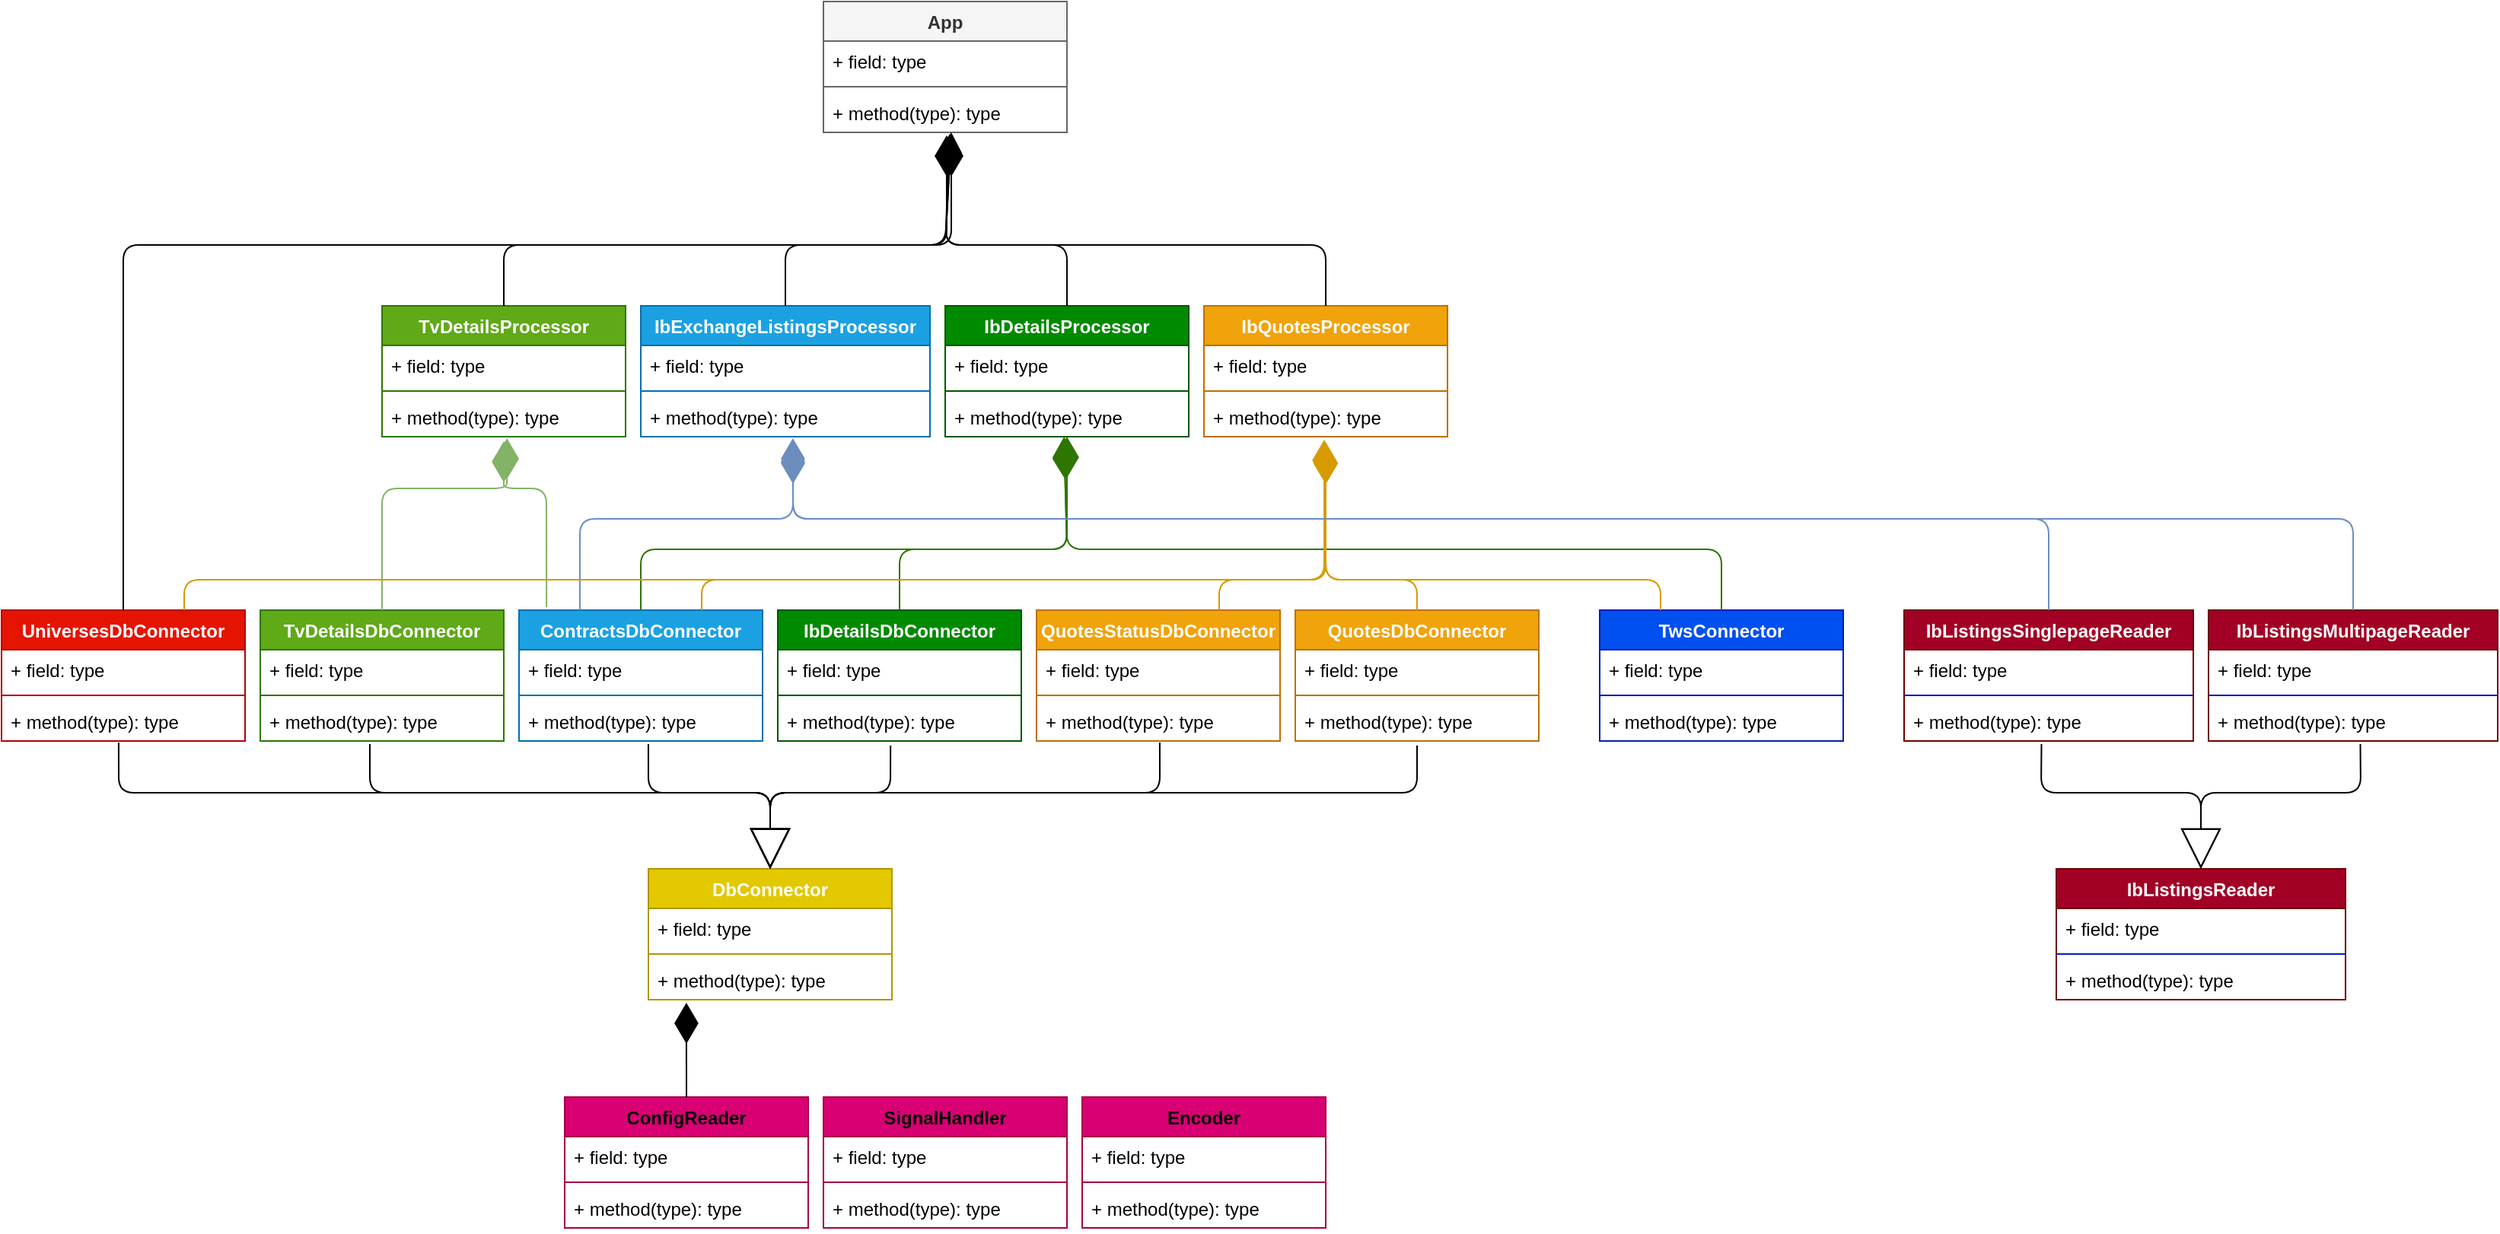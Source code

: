 <mxfile>
    <diagram id="BB7kNoiKcSq8dGjltxOb" name="Page-1">
        <mxGraphModel dx="1862" dy="1300" grid="1" gridSize="10" guides="1" tooltips="1" connect="1" arrows="1" fold="1" page="0" pageScale="1" pageWidth="827" pageHeight="1169" math="0" shadow="0">
            <root>
                <mxCell id="0"/>
                <mxCell id="1" parent="0"/>
                <mxCell id="tXkQvJT0EXjuDdd7rRlD-30" value="QuotesDbConnector" style="swimlane;fontStyle=1;align=center;verticalAlign=top;childLayout=stackLayout;horizontal=1;startSize=26;horizontalStack=0;resizeParent=1;resizeParentMax=0;resizeLast=0;collapsible=1;marginBottom=0;fillColor=#f0a30a;strokeColor=#BD7000;fontColor=#ffffff;" parent="1" vertex="1">
                    <mxGeometry x="800" y="360" width="160" height="86" as="geometry"/>
                </mxCell>
                <mxCell id="tXkQvJT0EXjuDdd7rRlD-31" value="+ field: type" style="text;strokeColor=none;fillColor=none;align=left;verticalAlign=top;spacingLeft=4;spacingRight=4;overflow=hidden;rotatable=0;points=[[0,0.5],[1,0.5]];portConstraint=eastwest;" parent="tXkQvJT0EXjuDdd7rRlD-30" vertex="1">
                    <mxGeometry y="26" width="160" height="26" as="geometry"/>
                </mxCell>
                <mxCell id="tXkQvJT0EXjuDdd7rRlD-32" value="" style="line;strokeWidth=1;fillColor=#f0a30a;align=left;verticalAlign=middle;spacingTop=-1;spacingLeft=3;spacingRight=3;rotatable=0;labelPosition=right;points=[];portConstraint=eastwest;strokeColor=#BD7000;fontColor=#ffffff;" parent="tXkQvJT0EXjuDdd7rRlD-30" vertex="1">
                    <mxGeometry y="52" width="160" height="8" as="geometry"/>
                </mxCell>
                <mxCell id="tXkQvJT0EXjuDdd7rRlD-33" value="+ method(type): type" style="text;strokeColor=none;fillColor=none;align=left;verticalAlign=top;spacingLeft=4;spacingRight=4;overflow=hidden;rotatable=0;points=[[0,0.5],[1,0.5]];portConstraint=eastwest;" parent="tXkQvJT0EXjuDdd7rRlD-30" vertex="1">
                    <mxGeometry y="60" width="160" height="26" as="geometry"/>
                </mxCell>
                <mxCell id="tXkQvJT0EXjuDdd7rRlD-46" value="UniversesDbConnector" style="swimlane;fontStyle=1;align=center;verticalAlign=top;childLayout=stackLayout;horizontal=1;startSize=26;horizontalStack=0;resizeParent=1;resizeParentMax=0;resizeLast=0;collapsible=1;marginBottom=0;fillColor=#e51400;strokeColor=#B20000;fontColor=#ffffff;" parent="1" vertex="1">
                    <mxGeometry x="-50" y="360" width="160" height="86" as="geometry"/>
                </mxCell>
                <mxCell id="tXkQvJT0EXjuDdd7rRlD-47" value="+ field: type" style="text;strokeColor=none;fillColor=none;align=left;verticalAlign=top;spacingLeft=4;spacingRight=4;overflow=hidden;rotatable=0;points=[[0,0.5],[1,0.5]];portConstraint=eastwest;" parent="tXkQvJT0EXjuDdd7rRlD-46" vertex="1">
                    <mxGeometry y="26" width="160" height="26" as="geometry"/>
                </mxCell>
                <mxCell id="tXkQvJT0EXjuDdd7rRlD-48" value="" style="line;strokeWidth=1;fillColor=#e51400;align=left;verticalAlign=middle;spacingTop=-1;spacingLeft=3;spacingRight=3;rotatable=0;labelPosition=right;points=[];portConstraint=eastwest;strokeColor=#B20000;fontColor=#ffffff;" parent="tXkQvJT0EXjuDdd7rRlD-46" vertex="1">
                    <mxGeometry y="52" width="160" height="8" as="geometry"/>
                </mxCell>
                <mxCell id="tXkQvJT0EXjuDdd7rRlD-49" value="+ method(type): type" style="text;strokeColor=none;fillColor=none;align=left;verticalAlign=top;spacingLeft=4;spacingRight=4;overflow=hidden;rotatable=0;points=[[0,0.5],[1,0.5]];portConstraint=eastwest;" parent="tXkQvJT0EXjuDdd7rRlD-46" vertex="1">
                    <mxGeometry y="60" width="160" height="26" as="geometry"/>
                </mxCell>
                <mxCell id="tXkQvJT0EXjuDdd7rRlD-6" value="ContractsDbConnector" style="swimlane;fontStyle=1;align=center;verticalAlign=top;childLayout=stackLayout;horizontal=1;startSize=26;horizontalStack=0;resizeParent=1;resizeParentMax=0;resizeLast=0;collapsible=1;marginBottom=0;fillColor=#1ba1e2;strokeColor=#006EAF;fontColor=#ffffff;" parent="1" vertex="1">
                    <mxGeometry x="290" y="360" width="160" height="86" as="geometry"/>
                </mxCell>
                <mxCell id="tXkQvJT0EXjuDdd7rRlD-7" value="+ field: type" style="text;strokeColor=none;fillColor=none;align=left;verticalAlign=top;spacingLeft=4;spacingRight=4;overflow=hidden;rotatable=0;points=[[0,0.5],[1,0.5]];portConstraint=eastwest;" parent="tXkQvJT0EXjuDdd7rRlD-6" vertex="1">
                    <mxGeometry y="26" width="160" height="26" as="geometry"/>
                </mxCell>
                <mxCell id="tXkQvJT0EXjuDdd7rRlD-8" value="" style="line;strokeWidth=1;fillColor=#1ba1e2;align=left;verticalAlign=middle;spacingTop=-1;spacingLeft=3;spacingRight=3;rotatable=0;labelPosition=right;points=[];portConstraint=eastwest;strokeColor=#006EAF;fontColor=#ffffff;" parent="tXkQvJT0EXjuDdd7rRlD-6" vertex="1">
                    <mxGeometry y="52" width="160" height="8" as="geometry"/>
                </mxCell>
                <mxCell id="tXkQvJT0EXjuDdd7rRlD-9" value="+ method(type): type" style="text;strokeColor=none;fillColor=none;align=left;verticalAlign=top;spacingLeft=4;spacingRight=4;overflow=hidden;rotatable=0;points=[[0,0.5],[1,0.5]];portConstraint=eastwest;" parent="tXkQvJT0EXjuDdd7rRlD-6" vertex="1">
                    <mxGeometry y="60" width="160" height="26" as="geometry"/>
                </mxCell>
                <mxCell id="dvXFMsRxFEqViJQwBgYw-1" value="IbExchangeListingsProcessor" style="swimlane;fontStyle=1;align=center;verticalAlign=top;childLayout=stackLayout;horizontal=1;startSize=26;horizontalStack=0;resizeParent=1;resizeParentMax=0;resizeLast=0;collapsible=1;marginBottom=0;fillColor=#1ba1e2;strokeColor=#006EAF;fontColor=#ffffff;" parent="1" vertex="1">
                    <mxGeometry x="370" y="160" width="190" height="86" as="geometry"/>
                </mxCell>
                <mxCell id="dvXFMsRxFEqViJQwBgYw-2" value="+ field: type" style="text;strokeColor=none;fillColor=none;align=left;verticalAlign=top;spacingLeft=4;spacingRight=4;overflow=hidden;rotatable=0;points=[[0,0.5],[1,0.5]];portConstraint=eastwest;" parent="dvXFMsRxFEqViJQwBgYw-1" vertex="1">
                    <mxGeometry y="26" width="190" height="26" as="geometry"/>
                </mxCell>
                <mxCell id="dvXFMsRxFEqViJQwBgYw-3" value="" style="line;strokeWidth=1;fillColor=#1ba1e2;align=left;verticalAlign=middle;spacingTop=-1;spacingLeft=3;spacingRight=3;rotatable=0;labelPosition=right;points=[];portConstraint=eastwest;strokeColor=#006EAF;fontColor=#ffffff;" parent="dvXFMsRxFEqViJQwBgYw-1" vertex="1">
                    <mxGeometry y="52" width="190" height="8" as="geometry"/>
                </mxCell>
                <mxCell id="dvXFMsRxFEqViJQwBgYw-4" value="+ method(type): type" style="text;strokeColor=none;fillColor=none;align=left;verticalAlign=top;spacingLeft=4;spacingRight=4;overflow=hidden;rotatable=0;points=[[0,0.5],[1,0.5]];portConstraint=eastwest;" parent="dvXFMsRxFEqViJQwBgYw-1" vertex="1">
                    <mxGeometry y="60" width="190" height="26" as="geometry"/>
                </mxCell>
                <mxCell id="tXkQvJT0EXjuDdd7rRlD-42" value="QuotesStatusDbConnector" style="swimlane;fontStyle=1;align=center;verticalAlign=top;childLayout=stackLayout;horizontal=1;startSize=26;horizontalStack=0;resizeParent=1;resizeParentMax=0;resizeLast=0;collapsible=1;marginBottom=0;fillColor=#f0a30a;strokeColor=#BD7000;fontColor=#ffffff;" parent="1" vertex="1">
                    <mxGeometry x="630" y="360" width="160" height="86" as="geometry"/>
                </mxCell>
                <mxCell id="tXkQvJT0EXjuDdd7rRlD-43" value="+ field: type" style="text;strokeColor=none;fillColor=none;align=left;verticalAlign=top;spacingLeft=4;spacingRight=4;overflow=hidden;rotatable=0;points=[[0,0.5],[1,0.5]];portConstraint=eastwest;" parent="tXkQvJT0EXjuDdd7rRlD-42" vertex="1">
                    <mxGeometry y="26" width="160" height="26" as="geometry"/>
                </mxCell>
                <mxCell id="tXkQvJT0EXjuDdd7rRlD-44" value="" style="line;strokeWidth=1;fillColor=#f0a30a;align=left;verticalAlign=middle;spacingTop=-1;spacingLeft=3;spacingRight=3;rotatable=0;labelPosition=right;points=[];portConstraint=eastwest;strokeColor=#BD7000;fontColor=#ffffff;" parent="tXkQvJT0EXjuDdd7rRlD-42" vertex="1">
                    <mxGeometry y="52" width="160" height="8" as="geometry"/>
                </mxCell>
                <mxCell id="tXkQvJT0EXjuDdd7rRlD-45" value="+ method(type): type" style="text;strokeColor=none;fillColor=none;align=left;verticalAlign=top;spacingLeft=4;spacingRight=4;overflow=hidden;rotatable=0;points=[[0,0.5],[1,0.5]];portConstraint=eastwest;" parent="tXkQvJT0EXjuDdd7rRlD-42" vertex="1">
                    <mxGeometry y="60" width="160" height="26" as="geometry"/>
                </mxCell>
                <mxCell id="tXkQvJT0EXjuDdd7rRlD-38" value="TvDetailsDbConnector" style="swimlane;fontStyle=1;align=center;verticalAlign=top;childLayout=stackLayout;horizontal=1;startSize=26;horizontalStack=0;resizeParent=1;resizeParentMax=0;resizeLast=0;collapsible=1;marginBottom=0;fillColor=#60a917;strokeColor=#2D7600;fontColor=#ffffff;" parent="1" vertex="1">
                    <mxGeometry x="120" y="360" width="160" height="86" as="geometry"/>
                </mxCell>
                <mxCell id="tXkQvJT0EXjuDdd7rRlD-39" value="+ field: type" style="text;strokeColor=none;fillColor=none;align=left;verticalAlign=top;spacingLeft=4;spacingRight=4;overflow=hidden;rotatable=0;points=[[0,0.5],[1,0.5]];portConstraint=eastwest;" parent="tXkQvJT0EXjuDdd7rRlD-38" vertex="1">
                    <mxGeometry y="26" width="160" height="26" as="geometry"/>
                </mxCell>
                <mxCell id="tXkQvJT0EXjuDdd7rRlD-40" value="" style="line;strokeWidth=1;fillColor=#60a917;align=left;verticalAlign=middle;spacingTop=-1;spacingLeft=3;spacingRight=3;rotatable=0;labelPosition=right;points=[];portConstraint=eastwest;strokeColor=#2D7600;fontColor=#ffffff;" parent="tXkQvJT0EXjuDdd7rRlD-38" vertex="1">
                    <mxGeometry y="52" width="160" height="8" as="geometry"/>
                </mxCell>
                <mxCell id="tXkQvJT0EXjuDdd7rRlD-41" value="+ method(type): type" style="text;strokeColor=none;fillColor=none;align=left;verticalAlign=top;spacingLeft=4;spacingRight=4;overflow=hidden;rotatable=0;points=[[0,0.5],[1,0.5]];portConstraint=eastwest;" parent="tXkQvJT0EXjuDdd7rRlD-38" vertex="1">
                    <mxGeometry y="60" width="160" height="26" as="geometry"/>
                </mxCell>
                <mxCell id="dvXFMsRxFEqViJQwBgYw-9" value="TvDetailsProcessor" style="swimlane;fontStyle=1;align=center;verticalAlign=top;childLayout=stackLayout;horizontal=1;startSize=26;horizontalStack=0;resizeParent=1;resizeParentMax=0;resizeLast=0;collapsible=1;marginBottom=0;fillColor=#60a917;strokeColor=#2D7600;fontColor=#ffffff;" parent="1" vertex="1">
                    <mxGeometry x="200" y="160" width="160" height="86" as="geometry"/>
                </mxCell>
                <mxCell id="dvXFMsRxFEqViJQwBgYw-10" value="+ field: type" style="text;strokeColor=none;fillColor=none;align=left;verticalAlign=top;spacingLeft=4;spacingRight=4;overflow=hidden;rotatable=0;points=[[0,0.5],[1,0.5]];portConstraint=eastwest;" parent="dvXFMsRxFEqViJQwBgYw-9" vertex="1">
                    <mxGeometry y="26" width="160" height="26" as="geometry"/>
                </mxCell>
                <mxCell id="dvXFMsRxFEqViJQwBgYw-11" value="" style="line;strokeWidth=1;fillColor=#60a917;align=left;verticalAlign=middle;spacingTop=-1;spacingLeft=3;spacingRight=3;rotatable=0;labelPosition=right;points=[];portConstraint=eastwest;strokeColor=#2D7600;fontColor=#ffffff;" parent="dvXFMsRxFEqViJQwBgYw-9" vertex="1">
                    <mxGeometry y="52" width="160" height="8" as="geometry"/>
                </mxCell>
                <mxCell id="dvXFMsRxFEqViJQwBgYw-12" value="+ method(type): type" style="text;strokeColor=none;fillColor=none;align=left;verticalAlign=top;spacingLeft=4;spacingRight=4;overflow=hidden;rotatable=0;points=[[0,0.5],[1,0.5]];portConstraint=eastwest;" parent="dvXFMsRxFEqViJQwBgYw-9" vertex="1">
                    <mxGeometry y="60" width="160" height="26" as="geometry"/>
                </mxCell>
                <mxCell id="tXkQvJT0EXjuDdd7rRlD-18" value="TwsConnector" style="swimlane;fontStyle=1;align=center;verticalAlign=top;childLayout=stackLayout;horizontal=1;startSize=26;horizontalStack=0;resizeParent=1;resizeParentMax=0;resizeLast=0;collapsible=1;marginBottom=0;fillColor=#0050ef;strokeColor=#001DBC;fontColor=#ffffff;" parent="1" vertex="1">
                    <mxGeometry x="1000" y="360" width="160" height="86" as="geometry"/>
                </mxCell>
                <mxCell id="tXkQvJT0EXjuDdd7rRlD-19" value="+ field: type" style="text;align=left;verticalAlign=top;spacingLeft=4;spacingRight=4;overflow=hidden;rotatable=0;points=[[0,0.5],[1,0.5]];portConstraint=eastwest;" parent="tXkQvJT0EXjuDdd7rRlD-18" vertex="1">
                    <mxGeometry y="26" width="160" height="26" as="geometry"/>
                </mxCell>
                <mxCell id="tXkQvJT0EXjuDdd7rRlD-20" value="" style="line;strokeWidth=1;fillColor=#0050ef;align=left;verticalAlign=middle;spacingTop=-1;spacingLeft=3;spacingRight=3;rotatable=0;labelPosition=right;points=[];portConstraint=eastwest;strokeColor=#001DBC;fontColor=#ffffff;" parent="tXkQvJT0EXjuDdd7rRlD-18" vertex="1">
                    <mxGeometry y="52" width="160" height="8" as="geometry"/>
                </mxCell>
                <mxCell id="tXkQvJT0EXjuDdd7rRlD-21" value="+ method(type): type" style="text;align=left;verticalAlign=top;spacingLeft=4;spacingRight=4;overflow=hidden;rotatable=0;points=[[0,0.5],[1,0.5]];portConstraint=eastwest;" parent="tXkQvJT0EXjuDdd7rRlD-18" vertex="1">
                    <mxGeometry y="60" width="160" height="26" as="geometry"/>
                </mxCell>
                <mxCell id="tXkQvJT0EXjuDdd7rRlD-26" value="App" style="swimlane;fontStyle=1;align=center;verticalAlign=top;childLayout=stackLayout;horizontal=1;startSize=26;horizontalStack=0;resizeParent=1;resizeParentMax=0;resizeLast=0;collapsible=1;marginBottom=0;fillColor=#f5f5f5;strokeColor=#666666;fontColor=#333333;" parent="1" vertex="1">
                    <mxGeometry x="490" y="-40" width="160" height="86" as="geometry">
                        <mxRectangle x="540" y="200" width="70" height="26" as="alternateBounds"/>
                    </mxGeometry>
                </mxCell>
                <mxCell id="tXkQvJT0EXjuDdd7rRlD-27" value="+ field: type" style="text;strokeColor=none;fillColor=none;align=left;verticalAlign=top;spacingLeft=4;spacingRight=4;overflow=hidden;rotatable=0;points=[[0,0.5],[1,0.5]];portConstraint=eastwest;" parent="tXkQvJT0EXjuDdd7rRlD-26" vertex="1">
                    <mxGeometry y="26" width="160" height="26" as="geometry"/>
                </mxCell>
                <mxCell id="tXkQvJT0EXjuDdd7rRlD-28" value="" style="line;strokeWidth=1;fillColor=#f5f5f5;align=left;verticalAlign=middle;spacingTop=-1;spacingLeft=3;spacingRight=3;rotatable=0;labelPosition=right;points=[];portConstraint=eastwest;strokeColor=#666666;fontColor=#333333;" parent="tXkQvJT0EXjuDdd7rRlD-26" vertex="1">
                    <mxGeometry y="52" width="160" height="8" as="geometry"/>
                </mxCell>
                <mxCell id="tXkQvJT0EXjuDdd7rRlD-29" value="+ method(type): type" style="text;strokeColor=none;fillColor=none;align=left;verticalAlign=top;spacingLeft=4;spacingRight=4;overflow=hidden;rotatable=0;points=[[0,0.5],[1,0.5]];portConstraint=eastwest;" parent="tXkQvJT0EXjuDdd7rRlD-26" vertex="1">
                    <mxGeometry y="60" width="160" height="26" as="geometry"/>
                </mxCell>
                <mxCell id="tXkQvJT0EXjuDdd7rRlD-50" value="Encoder" style="swimlane;fontStyle=1;align=center;verticalAlign=top;childLayout=stackLayout;horizontal=1;startSize=26;horizontalStack=0;resizeParent=1;resizeParentMax=0;resizeLast=0;collapsible=1;marginBottom=0;fillColor=#d80073;strokeColor=#A50040;" parent="1" vertex="1">
                    <mxGeometry x="660" y="680" width="160" height="86" as="geometry"/>
                </mxCell>
                <mxCell id="tXkQvJT0EXjuDdd7rRlD-51" value="+ field: type" style="text;strokeColor=none;fillColor=none;align=left;verticalAlign=top;spacingLeft=4;spacingRight=4;overflow=hidden;rotatable=0;points=[[0,0.5],[1,0.5]];portConstraint=eastwest;" parent="tXkQvJT0EXjuDdd7rRlD-50" vertex="1">
                    <mxGeometry y="26" width="160" height="26" as="geometry"/>
                </mxCell>
                <mxCell id="tXkQvJT0EXjuDdd7rRlD-52" value="" style="line;strokeWidth=1;fillColor=#d80073;align=left;verticalAlign=middle;spacingTop=-1;spacingLeft=3;spacingRight=3;rotatable=0;labelPosition=right;points=[];portConstraint=eastwest;strokeColor=#A50040;fontColor=#ffffff;" parent="tXkQvJT0EXjuDdd7rRlD-50" vertex="1">
                    <mxGeometry y="52" width="160" height="8" as="geometry"/>
                </mxCell>
                <mxCell id="tXkQvJT0EXjuDdd7rRlD-53" value="+ method(type): type" style="text;strokeColor=none;fillColor=none;align=left;verticalAlign=top;spacingLeft=4;spacingRight=4;overflow=hidden;rotatable=0;points=[[0,0.5],[1,0.5]];portConstraint=eastwest;" parent="tXkQvJT0EXjuDdd7rRlD-50" vertex="1">
                    <mxGeometry y="60" width="160" height="26" as="geometry"/>
                </mxCell>
                <mxCell id="nYNx1KZJ6v9hgj5CtUnZ-1" value="IbDetailsDbConnector" style="swimlane;fontStyle=1;align=center;verticalAlign=top;childLayout=stackLayout;horizontal=1;startSize=26;horizontalStack=0;resizeParent=1;resizeParentMax=0;resizeLast=0;collapsible=1;marginBottom=0;fillColor=#008a00;strokeColor=#005700;fontColor=#ffffff;" parent="1" vertex="1">
                    <mxGeometry x="460" y="360" width="160" height="86" as="geometry"/>
                </mxCell>
                <mxCell id="nYNx1KZJ6v9hgj5CtUnZ-2" value="+ field: type" style="text;strokeColor=none;fillColor=none;align=left;verticalAlign=top;spacingLeft=4;spacingRight=4;overflow=hidden;rotatable=0;points=[[0,0.5],[1,0.5]];portConstraint=eastwest;" parent="nYNx1KZJ6v9hgj5CtUnZ-1" vertex="1">
                    <mxGeometry y="26" width="160" height="26" as="geometry"/>
                </mxCell>
                <mxCell id="nYNx1KZJ6v9hgj5CtUnZ-3" value="" style="line;strokeWidth=1;fillColor=#008a00;align=left;verticalAlign=middle;spacingTop=-1;spacingLeft=3;spacingRight=3;rotatable=0;labelPosition=right;points=[];portConstraint=eastwest;strokeColor=#005700;fontColor=#ffffff;" parent="nYNx1KZJ6v9hgj5CtUnZ-1" vertex="1">
                    <mxGeometry y="52" width="160" height="8" as="geometry"/>
                </mxCell>
                <mxCell id="nYNx1KZJ6v9hgj5CtUnZ-4" value="+ method(type): type" style="text;strokeColor=none;fillColor=none;align=left;verticalAlign=top;spacingLeft=4;spacingRight=4;overflow=hidden;rotatable=0;points=[[0,0.5],[1,0.5]];portConstraint=eastwest;" parent="nYNx1KZJ6v9hgj5CtUnZ-1" vertex="1">
                    <mxGeometry y="60" width="160" height="26" as="geometry"/>
                </mxCell>
                <mxCell id="tXkQvJT0EXjuDdd7rRlD-10" value="DbConnector" style="swimlane;fontStyle=1;align=center;verticalAlign=top;childLayout=stackLayout;horizontal=1;startSize=26;horizontalStack=0;resizeParent=1;resizeParentMax=0;resizeLast=0;collapsible=1;marginBottom=0;fillColor=#e3c800;strokeColor=#B09500;fontColor=#ffffff;" parent="1" vertex="1">
                    <mxGeometry x="375" y="530" width="160" height="86" as="geometry"/>
                </mxCell>
                <mxCell id="tXkQvJT0EXjuDdd7rRlD-11" value="+ field: type" style="text;strokeColor=none;fillColor=none;align=left;verticalAlign=top;spacingLeft=4;spacingRight=4;overflow=hidden;rotatable=0;points=[[0,0.5],[1,0.5]];portConstraint=eastwest;" parent="tXkQvJT0EXjuDdd7rRlD-10" vertex="1">
                    <mxGeometry y="26" width="160" height="26" as="geometry"/>
                </mxCell>
                <mxCell id="tXkQvJT0EXjuDdd7rRlD-12" value="" style="line;strokeWidth=1;fillColor=#e3c800;align=left;verticalAlign=middle;spacingTop=-1;spacingLeft=3;spacingRight=3;rotatable=0;labelPosition=right;points=[];portConstraint=eastwest;strokeColor=#B09500;fontColor=#ffffff;" parent="tXkQvJT0EXjuDdd7rRlD-10" vertex="1">
                    <mxGeometry y="52" width="160" height="8" as="geometry"/>
                </mxCell>
                <mxCell id="tXkQvJT0EXjuDdd7rRlD-13" value="+ method(type): type" style="text;strokeColor=none;fillColor=none;align=left;verticalAlign=top;spacingLeft=4;spacingRight=4;overflow=hidden;rotatable=0;points=[[0,0.5],[1,0.5]];portConstraint=eastwest;" parent="tXkQvJT0EXjuDdd7rRlD-10" vertex="1">
                    <mxGeometry y="60" width="160" height="26" as="geometry"/>
                </mxCell>
                <mxCell id="2" value="IbDetailsProcessor" style="swimlane;fontStyle=1;align=center;verticalAlign=top;childLayout=stackLayout;horizontal=1;startSize=26;horizontalStack=0;resizeParent=1;resizeParentMax=0;resizeLast=0;collapsible=1;marginBottom=0;fillColor=#008a00;strokeColor=#005700;fontColor=#ffffff;" parent="1" vertex="1">
                    <mxGeometry x="570" y="160" width="160" height="86" as="geometry"/>
                </mxCell>
                <mxCell id="3" value="+ field: type" style="text;strokeColor=none;fillColor=none;align=left;verticalAlign=top;spacingLeft=4;spacingRight=4;overflow=hidden;rotatable=0;points=[[0,0.5],[1,0.5]];portConstraint=eastwest;" parent="2" vertex="1">
                    <mxGeometry y="26" width="160" height="26" as="geometry"/>
                </mxCell>
                <mxCell id="4" value="" style="line;strokeWidth=1;fillColor=#008a00;align=left;verticalAlign=middle;spacingTop=-1;spacingLeft=3;spacingRight=3;rotatable=0;labelPosition=right;points=[];portConstraint=eastwest;strokeColor=#005700;fontColor=#ffffff;" parent="2" vertex="1">
                    <mxGeometry y="52" width="160" height="8" as="geometry"/>
                </mxCell>
                <mxCell id="5" value="+ method(type): type" style="text;strokeColor=none;fillColor=none;align=left;verticalAlign=top;spacingLeft=4;spacingRight=4;overflow=hidden;rotatable=0;points=[[0,0.5],[1,0.5]];portConstraint=eastwest;" parent="2" vertex="1">
                    <mxGeometry y="60" width="160" height="26" as="geometry"/>
                </mxCell>
                <mxCell id="6" value="SignalHandler" style="swimlane;fontStyle=1;align=center;verticalAlign=top;childLayout=stackLayout;horizontal=1;startSize=26;horizontalStack=0;resizeParent=1;resizeParentMax=0;resizeLast=0;collapsible=1;marginBottom=0;fillColor=#d80073;strokeColor=#A50040;" parent="1" vertex="1">
                    <mxGeometry x="490" y="680" width="160" height="86" as="geometry"/>
                </mxCell>
                <mxCell id="7" value="+ field: type" style="text;strokeColor=none;fillColor=none;align=left;verticalAlign=top;spacingLeft=4;spacingRight=4;overflow=hidden;rotatable=0;points=[[0,0.5],[1,0.5]];portConstraint=eastwest;" parent="6" vertex="1">
                    <mxGeometry y="26" width="160" height="26" as="geometry"/>
                </mxCell>
                <mxCell id="8" value="" style="line;strokeWidth=1;fillColor=#d80073;align=left;verticalAlign=middle;spacingTop=-1;spacingLeft=3;spacingRight=3;rotatable=0;labelPosition=right;points=[];portConstraint=eastwest;strokeColor=#A50040;fontColor=#ffffff;" parent="6" vertex="1">
                    <mxGeometry y="52" width="160" height="8" as="geometry"/>
                </mxCell>
                <mxCell id="9" value="+ method(type): type" style="text;strokeColor=none;fillColor=none;align=left;verticalAlign=top;spacingLeft=4;spacingRight=4;overflow=hidden;rotatable=0;points=[[0,0.5],[1,0.5]];portConstraint=eastwest;" parent="6" vertex="1">
                    <mxGeometry y="60" width="160" height="26" as="geometry"/>
                </mxCell>
                <mxCell id="10" value="ConfigReader" style="swimlane;fontStyle=1;align=center;verticalAlign=top;childLayout=stackLayout;horizontal=1;startSize=26;horizontalStack=0;resizeParent=1;resizeParentMax=0;resizeLast=0;collapsible=1;marginBottom=0;fillColor=#d80073;strokeColor=#A50040;" parent="1" vertex="1">
                    <mxGeometry x="320" y="680" width="160" height="86" as="geometry"/>
                </mxCell>
                <mxCell id="11" value="+ field: type" style="text;strokeColor=none;fillColor=none;align=left;verticalAlign=top;spacingLeft=4;spacingRight=4;overflow=hidden;rotatable=0;points=[[0,0.5],[1,0.5]];portConstraint=eastwest;" parent="10" vertex="1">
                    <mxGeometry y="26" width="160" height="26" as="geometry"/>
                </mxCell>
                <mxCell id="12" value="" style="line;strokeWidth=1;fillColor=#d80073;align=left;verticalAlign=middle;spacingTop=-1;spacingLeft=3;spacingRight=3;rotatable=0;labelPosition=right;points=[];portConstraint=eastwest;strokeColor=#A50040;fontColor=#ffffff;" parent="10" vertex="1">
                    <mxGeometry y="52" width="160" height="8" as="geometry"/>
                </mxCell>
                <mxCell id="13" value="+ method(type): type" style="text;strokeColor=none;fillColor=none;align=left;verticalAlign=top;spacingLeft=4;spacingRight=4;overflow=hidden;rotatable=0;points=[[0,0.5],[1,0.5]];portConstraint=eastwest;" parent="10" vertex="1">
                    <mxGeometry y="60" width="160" height="26" as="geometry"/>
                </mxCell>
                <mxCell id="14" value="IbQuotesProcessor" style="swimlane;fontStyle=1;align=center;verticalAlign=top;childLayout=stackLayout;horizontal=1;startSize=26;horizontalStack=0;resizeParent=1;resizeParentMax=0;resizeLast=0;collapsible=1;marginBottom=0;fillColor=#f0a30a;strokeColor=#BD7000;fontColor=#ffffff;" parent="1" vertex="1">
                    <mxGeometry x="740" y="160" width="160" height="86" as="geometry"/>
                </mxCell>
                <mxCell id="15" value="+ field: type" style="text;strokeColor=none;fillColor=none;align=left;verticalAlign=top;spacingLeft=4;spacingRight=4;overflow=hidden;rotatable=0;points=[[0,0.5],[1,0.5]];portConstraint=eastwest;" parent="14" vertex="1">
                    <mxGeometry y="26" width="160" height="26" as="geometry"/>
                </mxCell>
                <mxCell id="16" value="" style="line;strokeWidth=1;fillColor=#f0a30a;align=left;verticalAlign=middle;spacingTop=-1;spacingLeft=3;spacingRight=3;rotatable=0;labelPosition=right;points=[];portConstraint=eastwest;strokeColor=#BD7000;fontColor=#ffffff;" parent="14" vertex="1">
                    <mxGeometry y="52" width="160" height="8" as="geometry"/>
                </mxCell>
                <mxCell id="17" value="+ method(type): type" style="text;strokeColor=none;fillColor=none;align=left;verticalAlign=top;spacingLeft=4;spacingRight=4;overflow=hidden;rotatable=0;points=[[0,0.5],[1,0.5]];portConstraint=eastwest;" parent="14" vertex="1">
                    <mxGeometry y="60" width="160" height="26" as="geometry"/>
                </mxCell>
                <mxCell id="27" value="" style="endArrow=diamondThin;endFill=1;endSize=24;html=1;exitX=0.5;exitY=0;exitDx=0;exitDy=0;entryX=0.156;entryY=1.077;entryDx=0;entryDy=0;entryPerimeter=0;" parent="1" source="10" target="tXkQvJT0EXjuDdd7rRlD-13" edge="1">
                    <mxGeometry width="160" relative="1" as="geometry">
                        <mxPoint x="-50" y="680" as="sourcePoint"/>
                        <mxPoint x="460" y="640" as="targetPoint"/>
                    </mxGeometry>
                </mxCell>
                <mxCell id="28" value="" style="endArrow=diamondThin;endFill=1;endSize=24;html=1;exitX=0.5;exitY=0;exitDx=0;exitDy=0;entryX=0.488;entryY=1.038;entryDx=0;entryDy=0;entryPerimeter=0;fillColor=#60a917;strokeColor=#2D7600;" parent="1" source="tXkQvJT0EXjuDdd7rRlD-18" target="5" edge="1">
                    <mxGeometry width="160" relative="1" as="geometry">
                        <mxPoint x="170" y="300" as="sourcePoint"/>
                        <mxPoint x="690" y="280" as="targetPoint"/>
                        <Array as="points">
                            <mxPoint x="1080" y="320"/>
                            <mxPoint x="650" y="320"/>
                        </Array>
                    </mxGeometry>
                </mxCell>
                <mxCell id="29" value="" style="endArrow=diamondThin;endFill=1;endSize=24;html=1;exitX=0.25;exitY=0;exitDx=0;exitDy=0;fillColor=#dae8fc;strokeColor=#6c8ebf;" parent="1" source="tXkQvJT0EXjuDdd7rRlD-6" edge="1">
                    <mxGeometry width="160" relative="1" as="geometry">
                        <mxPoint x="370" y="360" as="sourcePoint"/>
                        <mxPoint x="470" y="250" as="targetPoint"/>
                        <Array as="points">
                            <mxPoint x="330" y="300"/>
                            <mxPoint x="470" y="300"/>
                        </Array>
                    </mxGeometry>
                </mxCell>
                <mxCell id="30" value="" style="endArrow=diamondThin;endFill=1;endSize=24;html=1;exitX=0.5;exitY=0;exitDx=0;exitDy=0;entryX=0.513;entryY=1.038;entryDx=0;entryDy=0;entryPerimeter=0;fillColor=#d5e8d4;strokeColor=#82b366;" parent="1" source="tXkQvJT0EXjuDdd7rRlD-38" target="dvXFMsRxFEqViJQwBgYw-12" edge="1">
                    <mxGeometry width="160" relative="1" as="geometry">
                        <mxPoint x="190" y="320" as="sourcePoint"/>
                        <mxPoint x="241" y="250" as="targetPoint"/>
                        <Array as="points">
                            <mxPoint x="200" y="280"/>
                            <mxPoint x="282" y="280"/>
                        </Array>
                    </mxGeometry>
                </mxCell>
                <mxCell id="31" value="" style="endArrow=diamondThin;endFill=1;endSize=24;html=1;fillColor=#ffe6cc;strokeColor=#d79b00;exitX=0.25;exitY=0;exitDx=0;exitDy=0;" parent="1" source="tXkQvJT0EXjuDdd7rRlD-18" edge="1">
                    <mxGeometry width="160" relative="1" as="geometry">
                        <mxPoint x="980" y="403" as="sourcePoint"/>
                        <mxPoint x="820" y="250" as="targetPoint"/>
                        <Array as="points">
                            <mxPoint x="1040" y="340"/>
                            <mxPoint x="820" y="340"/>
                        </Array>
                    </mxGeometry>
                </mxCell>
                <mxCell id="32" value="" style="endArrow=diamondThin;endFill=1;endSize=24;html=1;exitX=0.5;exitY=0;exitDx=0;exitDy=0;entryX=0.488;entryY=1;entryDx=0;entryDy=0;entryPerimeter=0;fillColor=#60a917;strokeColor=#2D7600;" parent="1" source="nYNx1KZJ6v9hgj5CtUnZ-1" target="5" edge="1">
                    <mxGeometry width="160" relative="1" as="geometry">
                        <mxPoint x="1080" y="370" as="sourcePoint"/>
                        <mxPoint x="690" y="280" as="targetPoint"/>
                        <Array as="points">
                            <mxPoint x="540" y="320"/>
                            <mxPoint x="650" y="320"/>
                        </Array>
                    </mxGeometry>
                </mxCell>
                <mxCell id="33" value="" style="endArrow=diamondThin;endFill=1;endSize=24;html=1;entryX=0.506;entryY=1.077;entryDx=0;entryDy=0;entryPerimeter=0;exitX=0.5;exitY=0;exitDx=0;exitDy=0;" parent="1" source="tXkQvJT0EXjuDdd7rRlD-46" target="tXkQvJT0EXjuDdd7rRlD-29" edge="1">
                    <mxGeometry width="160" relative="1" as="geometry">
                        <mxPoint x="380" y="370" as="sourcePoint"/>
                        <mxPoint x="474.05" y="256" as="targetPoint"/>
                        <Array as="points">
                            <mxPoint x="30" y="120"/>
                            <mxPoint x="571" y="120"/>
                        </Array>
                    </mxGeometry>
                </mxCell>
                <mxCell id="35" value="" style="endArrow=diamondThin;endFill=1;endSize=24;html=1;exitX=0.5;exitY=0;exitDx=0;exitDy=0;fillColor=#ffe6cc;strokeColor=#d79b00;" parent="1" source="tXkQvJT0EXjuDdd7rRlD-30" edge="1">
                    <mxGeometry width="160" relative="1" as="geometry">
                        <mxPoint x="1090" y="370" as="sourcePoint"/>
                        <mxPoint x="820" y="250" as="targetPoint"/>
                        <Array as="points">
                            <mxPoint x="880" y="340"/>
                            <mxPoint x="820" y="340"/>
                        </Array>
                    </mxGeometry>
                </mxCell>
                <mxCell id="36" value="" style="endArrow=diamondThin;endFill=1;endSize=24;html=1;exitX=0.75;exitY=0;exitDx=0;exitDy=0;fillColor=#ffe6cc;strokeColor=#d79b00;" parent="1" source="tXkQvJT0EXjuDdd7rRlD-42" edge="1">
                    <mxGeometry width="160" relative="1" as="geometry">
                        <mxPoint x="550" y="370" as="sourcePoint"/>
                        <mxPoint x="820" y="250" as="targetPoint"/>
                        <Array as="points">
                            <mxPoint x="750" y="340"/>
                            <mxPoint x="820" y="340"/>
                        </Array>
                    </mxGeometry>
                </mxCell>
                <mxCell id="37" value="" style="endArrow=diamondThin;endFill=1;endSize=24;html=1;exitX=0.5;exitY=0;exitDx=0;exitDy=0;entryX=0.5;entryY=1;entryDx=0;entryDy=0;entryPerimeter=0;fillColor=#60a917;strokeColor=#2D7600;" parent="1" source="tXkQvJT0EXjuDdd7rRlD-6" target="5" edge="1">
                    <mxGeometry width="160" relative="1" as="geometry">
                        <mxPoint x="550" y="370" as="sourcePoint"/>
                        <mxPoint x="690" y="280" as="targetPoint"/>
                        <Array as="points">
                            <mxPoint x="370" y="320"/>
                            <mxPoint x="650" y="320"/>
                        </Array>
                    </mxGeometry>
                </mxCell>
                <mxCell id="40" value="" style="endArrow=block;endFill=0;endSize=24;html=1;entryX=0.5;entryY=0;entryDx=0;entryDy=0;exitX=0.481;exitY=1.038;exitDx=0;exitDy=0;exitPerimeter=0;" parent="1" source="tXkQvJT0EXjuDdd7rRlD-49" target="tXkQvJT0EXjuDdd7rRlD-10" edge="1">
                    <mxGeometry width="160" relative="1" as="geometry">
                        <mxPoint x="60" y="752" as="sourcePoint"/>
                        <mxPoint x="140" y="640.002" as="targetPoint"/>
                        <Array as="points">
                            <mxPoint x="27" y="480"/>
                            <mxPoint x="455" y="480"/>
                        </Array>
                    </mxGeometry>
                </mxCell>
                <mxCell id="41" value="" style="endArrow=block;endFill=0;endSize=24;html=1;entryX=0.5;entryY=0;entryDx=0;entryDy=0;exitX=0.45;exitY=1.077;exitDx=0;exitDy=0;exitPerimeter=0;" parent="1" source="tXkQvJT0EXjuDdd7rRlD-41" target="tXkQvJT0EXjuDdd7rRlD-10" edge="1">
                    <mxGeometry width="160" relative="1" as="geometry">
                        <mxPoint x="36.96" y="456.988" as="sourcePoint"/>
                        <mxPoint x="465" y="540" as="targetPoint"/>
                        <Array as="points">
                            <mxPoint x="192" y="480"/>
                            <mxPoint x="455" y="480"/>
                        </Array>
                    </mxGeometry>
                </mxCell>
                <mxCell id="42" value="" style="endArrow=block;endFill=0;endSize=24;html=1;entryX=0.5;entryY=0;entryDx=0;entryDy=0;exitX=0.531;exitY=1.077;exitDx=0;exitDy=0;exitPerimeter=0;" parent="1" source="tXkQvJT0EXjuDdd7rRlD-9" target="tXkQvJT0EXjuDdd7rRlD-10" edge="1">
                    <mxGeometry width="160" relative="1" as="geometry">
                        <mxPoint x="46.96" y="466.988" as="sourcePoint"/>
                        <mxPoint x="475" y="550" as="targetPoint"/>
                        <Array as="points">
                            <mxPoint x="375" y="480"/>
                            <mxPoint x="455" y="480"/>
                        </Array>
                    </mxGeometry>
                </mxCell>
                <mxCell id="43" value="" style="endArrow=block;endFill=0;endSize=24;html=1;entryX=0.5;entryY=0;entryDx=0;entryDy=0;exitX=0.463;exitY=1.115;exitDx=0;exitDy=0;exitPerimeter=0;" parent="1" source="nYNx1KZJ6v9hgj5CtUnZ-4" target="tXkQvJT0EXjuDdd7rRlD-10" edge="1">
                    <mxGeometry width="160" relative="1" as="geometry">
                        <mxPoint x="56.96" y="476.988" as="sourcePoint"/>
                        <mxPoint x="485" y="560" as="targetPoint"/>
                        <Array as="points">
                            <mxPoint x="534" y="480"/>
                            <mxPoint x="455" y="480"/>
                        </Array>
                    </mxGeometry>
                </mxCell>
                <mxCell id="44" value="" style="endArrow=block;endFill=0;endSize=24;html=1;entryX=0.5;entryY=0;entryDx=0;entryDy=0;exitX=0.506;exitY=1.038;exitDx=0;exitDy=0;exitPerimeter=0;" parent="1" source="tXkQvJT0EXjuDdd7rRlD-45" target="tXkQvJT0EXjuDdd7rRlD-10" edge="1">
                    <mxGeometry width="160" relative="1" as="geometry">
                        <mxPoint x="66.96" y="486.988" as="sourcePoint"/>
                        <mxPoint x="495" y="570" as="targetPoint"/>
                        <Array as="points">
                            <mxPoint x="711" y="480"/>
                            <mxPoint x="455" y="480"/>
                        </Array>
                    </mxGeometry>
                </mxCell>
                <mxCell id="45" value="" style="endArrow=block;endFill=0;endSize=24;html=1;entryX=0.5;entryY=0;entryDx=0;entryDy=0;exitX=0.5;exitY=1.115;exitDx=0;exitDy=0;exitPerimeter=0;" parent="1" source="tXkQvJT0EXjuDdd7rRlD-33" target="tXkQvJT0EXjuDdd7rRlD-10" edge="1">
                    <mxGeometry width="160" relative="1" as="geometry">
                        <mxPoint x="76.96" y="496.988" as="sourcePoint"/>
                        <mxPoint x="505" y="580" as="targetPoint"/>
                        <Array as="points">
                            <mxPoint x="880" y="480"/>
                            <mxPoint x="455" y="480"/>
                        </Array>
                    </mxGeometry>
                </mxCell>
                <mxCell id="46" value="" style="endArrow=diamondThin;endFill=1;endSize=24;html=1;exitX=0.75;exitY=0;exitDx=0;exitDy=0;fillColor=#ffe6cc;strokeColor=#d79b00;" parent="1" source="tXkQvJT0EXjuDdd7rRlD-6" edge="1">
                    <mxGeometry width="160" relative="1" as="geometry">
                        <mxPoint x="420" y="340" as="sourcePoint"/>
                        <mxPoint x="820" y="250" as="targetPoint"/>
                        <Array as="points">
                            <mxPoint x="410" y="340"/>
                            <mxPoint x="820" y="340"/>
                        </Array>
                    </mxGeometry>
                </mxCell>
                <mxCell id="47" value="" style="endArrow=diamondThin;endFill=1;endSize=24;html=1;exitX=0.113;exitY=-0.023;exitDx=0;exitDy=0;exitPerimeter=0;fillColor=#d5e8d4;strokeColor=#82b366;" parent="1" source="tXkQvJT0EXjuDdd7rRlD-6" edge="1">
                    <mxGeometry width="160" relative="1" as="geometry">
                        <mxPoint x="250" y="370" as="sourcePoint"/>
                        <mxPoint x="280" y="249" as="targetPoint"/>
                        <Array as="points">
                            <mxPoint x="308" y="280"/>
                            <mxPoint x="280" y="280"/>
                        </Array>
                    </mxGeometry>
                </mxCell>
                <mxCell id="48" value="" style="endArrow=diamondThin;endFill=1;endSize=24;html=1;exitX=0.75;exitY=0;exitDx=0;exitDy=0;entryX=0.494;entryY=1.077;entryDx=0;entryDy=0;entryPerimeter=0;fillColor=#ffe6cc;strokeColor=#d79b00;" parent="1" source="tXkQvJT0EXjuDdd7rRlD-46" target="17" edge="1">
                    <mxGeometry width="160" relative="1" as="geometry">
                        <mxPoint x="680" y="350" as="sourcePoint"/>
                        <mxPoint x="860" y="270" as="targetPoint"/>
                        <Array as="points">
                            <mxPoint x="70" y="340"/>
                            <mxPoint x="819" y="340"/>
                        </Array>
                    </mxGeometry>
                </mxCell>
                <mxCell id="49" value="" style="endArrow=diamondThin;endFill=1;endSize=24;html=1;entryX=0.525;entryY=1.077;entryDx=0;entryDy=0;entryPerimeter=0;exitX=0.5;exitY=0;exitDx=0;exitDy=0;" parent="1" source="dvXFMsRxFEqViJQwBgYw-9" target="tXkQvJT0EXjuDdd7rRlD-29" edge="1">
                    <mxGeometry width="160" relative="1" as="geometry">
                        <mxPoint x="40" y="370" as="sourcePoint"/>
                        <mxPoint x="580.96" y="58.002" as="targetPoint"/>
                        <Array as="points">
                            <mxPoint x="280" y="120"/>
                            <mxPoint x="574" y="120"/>
                        </Array>
                    </mxGeometry>
                </mxCell>
                <mxCell id="50" value="" style="endArrow=diamondThin;endFill=1;endSize=24;html=1;entryX=0.519;entryY=1.038;entryDx=0;entryDy=0;entryPerimeter=0;exitX=0.5;exitY=0;exitDx=0;exitDy=0;" parent="1" source="dvXFMsRxFEqViJQwBgYw-1" target="tXkQvJT0EXjuDdd7rRlD-29" edge="1">
                    <mxGeometry width="160" relative="1" as="geometry">
                        <mxPoint x="290" y="170" as="sourcePoint"/>
                        <mxPoint x="584" y="58.002" as="targetPoint"/>
                        <Array as="points">
                            <mxPoint x="465" y="120"/>
                            <mxPoint x="570" y="120"/>
                        </Array>
                    </mxGeometry>
                </mxCell>
                <mxCell id="51" value="" style="endArrow=diamondThin;endFill=1;endSize=24;html=1;entryX=0.525;entryY=1;entryDx=0;entryDy=0;entryPerimeter=0;exitX=0.5;exitY=0;exitDx=0;exitDy=0;" parent="1" source="2" target="tXkQvJT0EXjuDdd7rRlD-29" edge="1">
                    <mxGeometry width="160" relative="1" as="geometry">
                        <mxPoint x="475" y="170" as="sourcePoint"/>
                        <mxPoint x="583.04" y="56.988" as="targetPoint"/>
                        <Array as="points">
                            <mxPoint x="650" y="120"/>
                            <mxPoint x="570" y="120"/>
                        </Array>
                    </mxGeometry>
                </mxCell>
                <mxCell id="52" value="" style="endArrow=diamondThin;endFill=1;endSize=24;html=1;entryX=0.525;entryY=1.077;entryDx=0;entryDy=0;entryPerimeter=0;exitX=0.5;exitY=0;exitDx=0;exitDy=0;" parent="1" source="14" target="tXkQvJT0EXjuDdd7rRlD-29" edge="1">
                    <mxGeometry width="160" relative="1" as="geometry">
                        <mxPoint x="660" y="170" as="sourcePoint"/>
                        <mxPoint x="584" y="56" as="targetPoint"/>
                        <Array as="points">
                            <mxPoint x="820" y="120"/>
                            <mxPoint x="570" y="120"/>
                        </Array>
                    </mxGeometry>
                </mxCell>
                <mxCell id="53" value="IbListingsSinglepageReader" style="swimlane;fontStyle=1;align=center;verticalAlign=top;childLayout=stackLayout;horizontal=1;startSize=26;horizontalStack=0;resizeParent=1;resizeParentMax=0;resizeLast=0;collapsible=1;marginBottom=0;fillColor=#a20025;strokeColor=#6F0000;fontColor=#ffffff;" vertex="1" parent="1">
                    <mxGeometry x="1200" y="360" width="190" height="86" as="geometry"/>
                </mxCell>
                <mxCell id="54" value="+ field: type" style="text;align=left;verticalAlign=top;spacingLeft=4;spacingRight=4;overflow=hidden;rotatable=0;points=[[0,0.5],[1,0.5]];portConstraint=eastwest;" vertex="1" parent="53">
                    <mxGeometry y="26" width="190" height="26" as="geometry"/>
                </mxCell>
                <mxCell id="55" value="" style="line;strokeWidth=1;fillColor=#0050ef;align=left;verticalAlign=middle;spacingTop=-1;spacingLeft=3;spacingRight=3;rotatable=0;labelPosition=right;points=[];portConstraint=eastwest;strokeColor=#001DBC;fontColor=#ffffff;" vertex="1" parent="53">
                    <mxGeometry y="52" width="190" height="8" as="geometry"/>
                </mxCell>
                <mxCell id="56" value="+ method(type): type" style="text;align=left;verticalAlign=top;spacingLeft=4;spacingRight=4;overflow=hidden;rotatable=0;points=[[0,0.5],[1,0.5]];portConstraint=eastwest;" vertex="1" parent="53">
                    <mxGeometry y="60" width="190" height="26" as="geometry"/>
                </mxCell>
                <mxCell id="57" value="IbListingsMultipageReader" style="swimlane;fontStyle=1;align=center;verticalAlign=top;childLayout=stackLayout;horizontal=1;startSize=26;horizontalStack=0;resizeParent=1;resizeParentMax=0;resizeLast=0;collapsible=1;marginBottom=0;fillColor=#a20025;strokeColor=#6F0000;fontColor=#ffffff;" vertex="1" parent="1">
                    <mxGeometry x="1400" y="360" width="190" height="86" as="geometry"/>
                </mxCell>
                <mxCell id="58" value="+ field: type" style="text;align=left;verticalAlign=top;spacingLeft=4;spacingRight=4;overflow=hidden;rotatable=0;points=[[0,0.5],[1,0.5]];portConstraint=eastwest;" vertex="1" parent="57">
                    <mxGeometry y="26" width="190" height="26" as="geometry"/>
                </mxCell>
                <mxCell id="59" value="" style="line;strokeWidth=1;fillColor=#0050ef;align=left;verticalAlign=middle;spacingTop=-1;spacingLeft=3;spacingRight=3;rotatable=0;labelPosition=right;points=[];portConstraint=eastwest;strokeColor=#001DBC;fontColor=#ffffff;" vertex="1" parent="57">
                    <mxGeometry y="52" width="190" height="8" as="geometry"/>
                </mxCell>
                <mxCell id="60" value="+ method(type): type" style="text;align=left;verticalAlign=top;spacingLeft=4;spacingRight=4;overflow=hidden;rotatable=0;points=[[0,0.5],[1,0.5]];portConstraint=eastwest;" vertex="1" parent="57">
                    <mxGeometry y="60" width="190" height="26" as="geometry"/>
                </mxCell>
                <mxCell id="61" value="IbListingsReader" style="swimlane;fontStyle=1;align=center;verticalAlign=top;childLayout=stackLayout;horizontal=1;startSize=26;horizontalStack=0;resizeParent=1;resizeParentMax=0;resizeLast=0;collapsible=1;marginBottom=0;fillColor=#a20025;strokeColor=#6F0000;fontColor=#ffffff;" vertex="1" parent="1">
                    <mxGeometry x="1300" y="530" width="190" height="86" as="geometry"/>
                </mxCell>
                <mxCell id="62" value="+ field: type" style="text;align=left;verticalAlign=top;spacingLeft=4;spacingRight=4;overflow=hidden;rotatable=0;points=[[0,0.5],[1,0.5]];portConstraint=eastwest;" vertex="1" parent="61">
                    <mxGeometry y="26" width="190" height="26" as="geometry"/>
                </mxCell>
                <mxCell id="63" value="" style="line;strokeWidth=1;fillColor=#0050ef;align=left;verticalAlign=middle;spacingTop=-1;spacingLeft=3;spacingRight=3;rotatable=0;labelPosition=right;points=[];portConstraint=eastwest;strokeColor=#001DBC;fontColor=#ffffff;" vertex="1" parent="61">
                    <mxGeometry y="52" width="190" height="8" as="geometry"/>
                </mxCell>
                <mxCell id="64" value="+ method(type): type" style="text;align=left;verticalAlign=top;spacingLeft=4;spacingRight=4;overflow=hidden;rotatable=0;points=[[0,0.5],[1,0.5]];portConstraint=eastwest;" vertex="1" parent="61">
                    <mxGeometry y="60" width="190" height="26" as="geometry"/>
                </mxCell>
                <mxCell id="65" value="" style="endArrow=block;endFill=0;endSize=24;html=1;entryX=0.5;entryY=0;entryDx=0;entryDy=0;exitX=0.525;exitY=1.077;exitDx=0;exitDy=0;exitPerimeter=0;" edge="1" parent="1" source="60" target="61">
                    <mxGeometry width="160" relative="1" as="geometry">
                        <mxPoint x="890" y="458.99" as="sourcePoint"/>
                        <mxPoint x="465" y="540" as="targetPoint"/>
                        <Array as="points">
                            <mxPoint x="1500" y="480"/>
                            <mxPoint x="1395" y="480"/>
                        </Array>
                    </mxGeometry>
                </mxCell>
                <mxCell id="66" value="" style="endArrow=block;endFill=0;endSize=24;html=1;entryX=0.5;entryY=0;entryDx=0;entryDy=0;exitX=0.475;exitY=1.077;exitDx=0;exitDy=0;exitPerimeter=0;" edge="1" parent="1" source="56" target="61">
                    <mxGeometry width="160" relative="1" as="geometry">
                        <mxPoint x="1464" y="458.002" as="sourcePoint"/>
                        <mxPoint x="1370" y="540" as="targetPoint"/>
                        <Array as="points">
                            <mxPoint x="1290" y="480"/>
                            <mxPoint x="1395" y="480"/>
                        </Array>
                    </mxGeometry>
                </mxCell>
                <mxCell id="67" value="" style="endArrow=diamondThin;endFill=1;endSize=24;html=1;exitX=0.5;exitY=0;exitDx=0;exitDy=0;fillColor=#dae8fc;strokeColor=#6c8ebf;entryX=0.526;entryY=1.115;entryDx=0;entryDy=0;entryPerimeter=0;" edge="1" parent="1" source="53" target="dvXFMsRxFEqViJQwBgYw-4">
                    <mxGeometry width="160" relative="1" as="geometry">
                        <mxPoint x="340" y="370" as="sourcePoint"/>
                        <mxPoint x="480" y="260" as="targetPoint"/>
                        <Array as="points">
                            <mxPoint x="1295" y="300"/>
                            <mxPoint x="470" y="300"/>
                        </Array>
                    </mxGeometry>
                </mxCell>
                <mxCell id="68" value="" style="endArrow=diamondThin;endFill=1;endSize=24;html=1;exitX=0.5;exitY=0;exitDx=0;exitDy=0;fillColor=#dae8fc;strokeColor=#6c8ebf;entryX=0.526;entryY=1.038;entryDx=0;entryDy=0;entryPerimeter=0;" edge="1" parent="1" source="57" target="dvXFMsRxFEqViJQwBgYw-4">
                    <mxGeometry width="160" relative="1" as="geometry">
                        <mxPoint x="1290" y="370" as="sourcePoint"/>
                        <mxPoint x="479.94" y="258.99" as="targetPoint"/>
                        <Array as="points">
                            <mxPoint x="1495" y="300"/>
                            <mxPoint x="470" y="300"/>
                        </Array>
                    </mxGeometry>
                </mxCell>
            </root>
        </mxGraphModel>
    </diagram>
</mxfile>